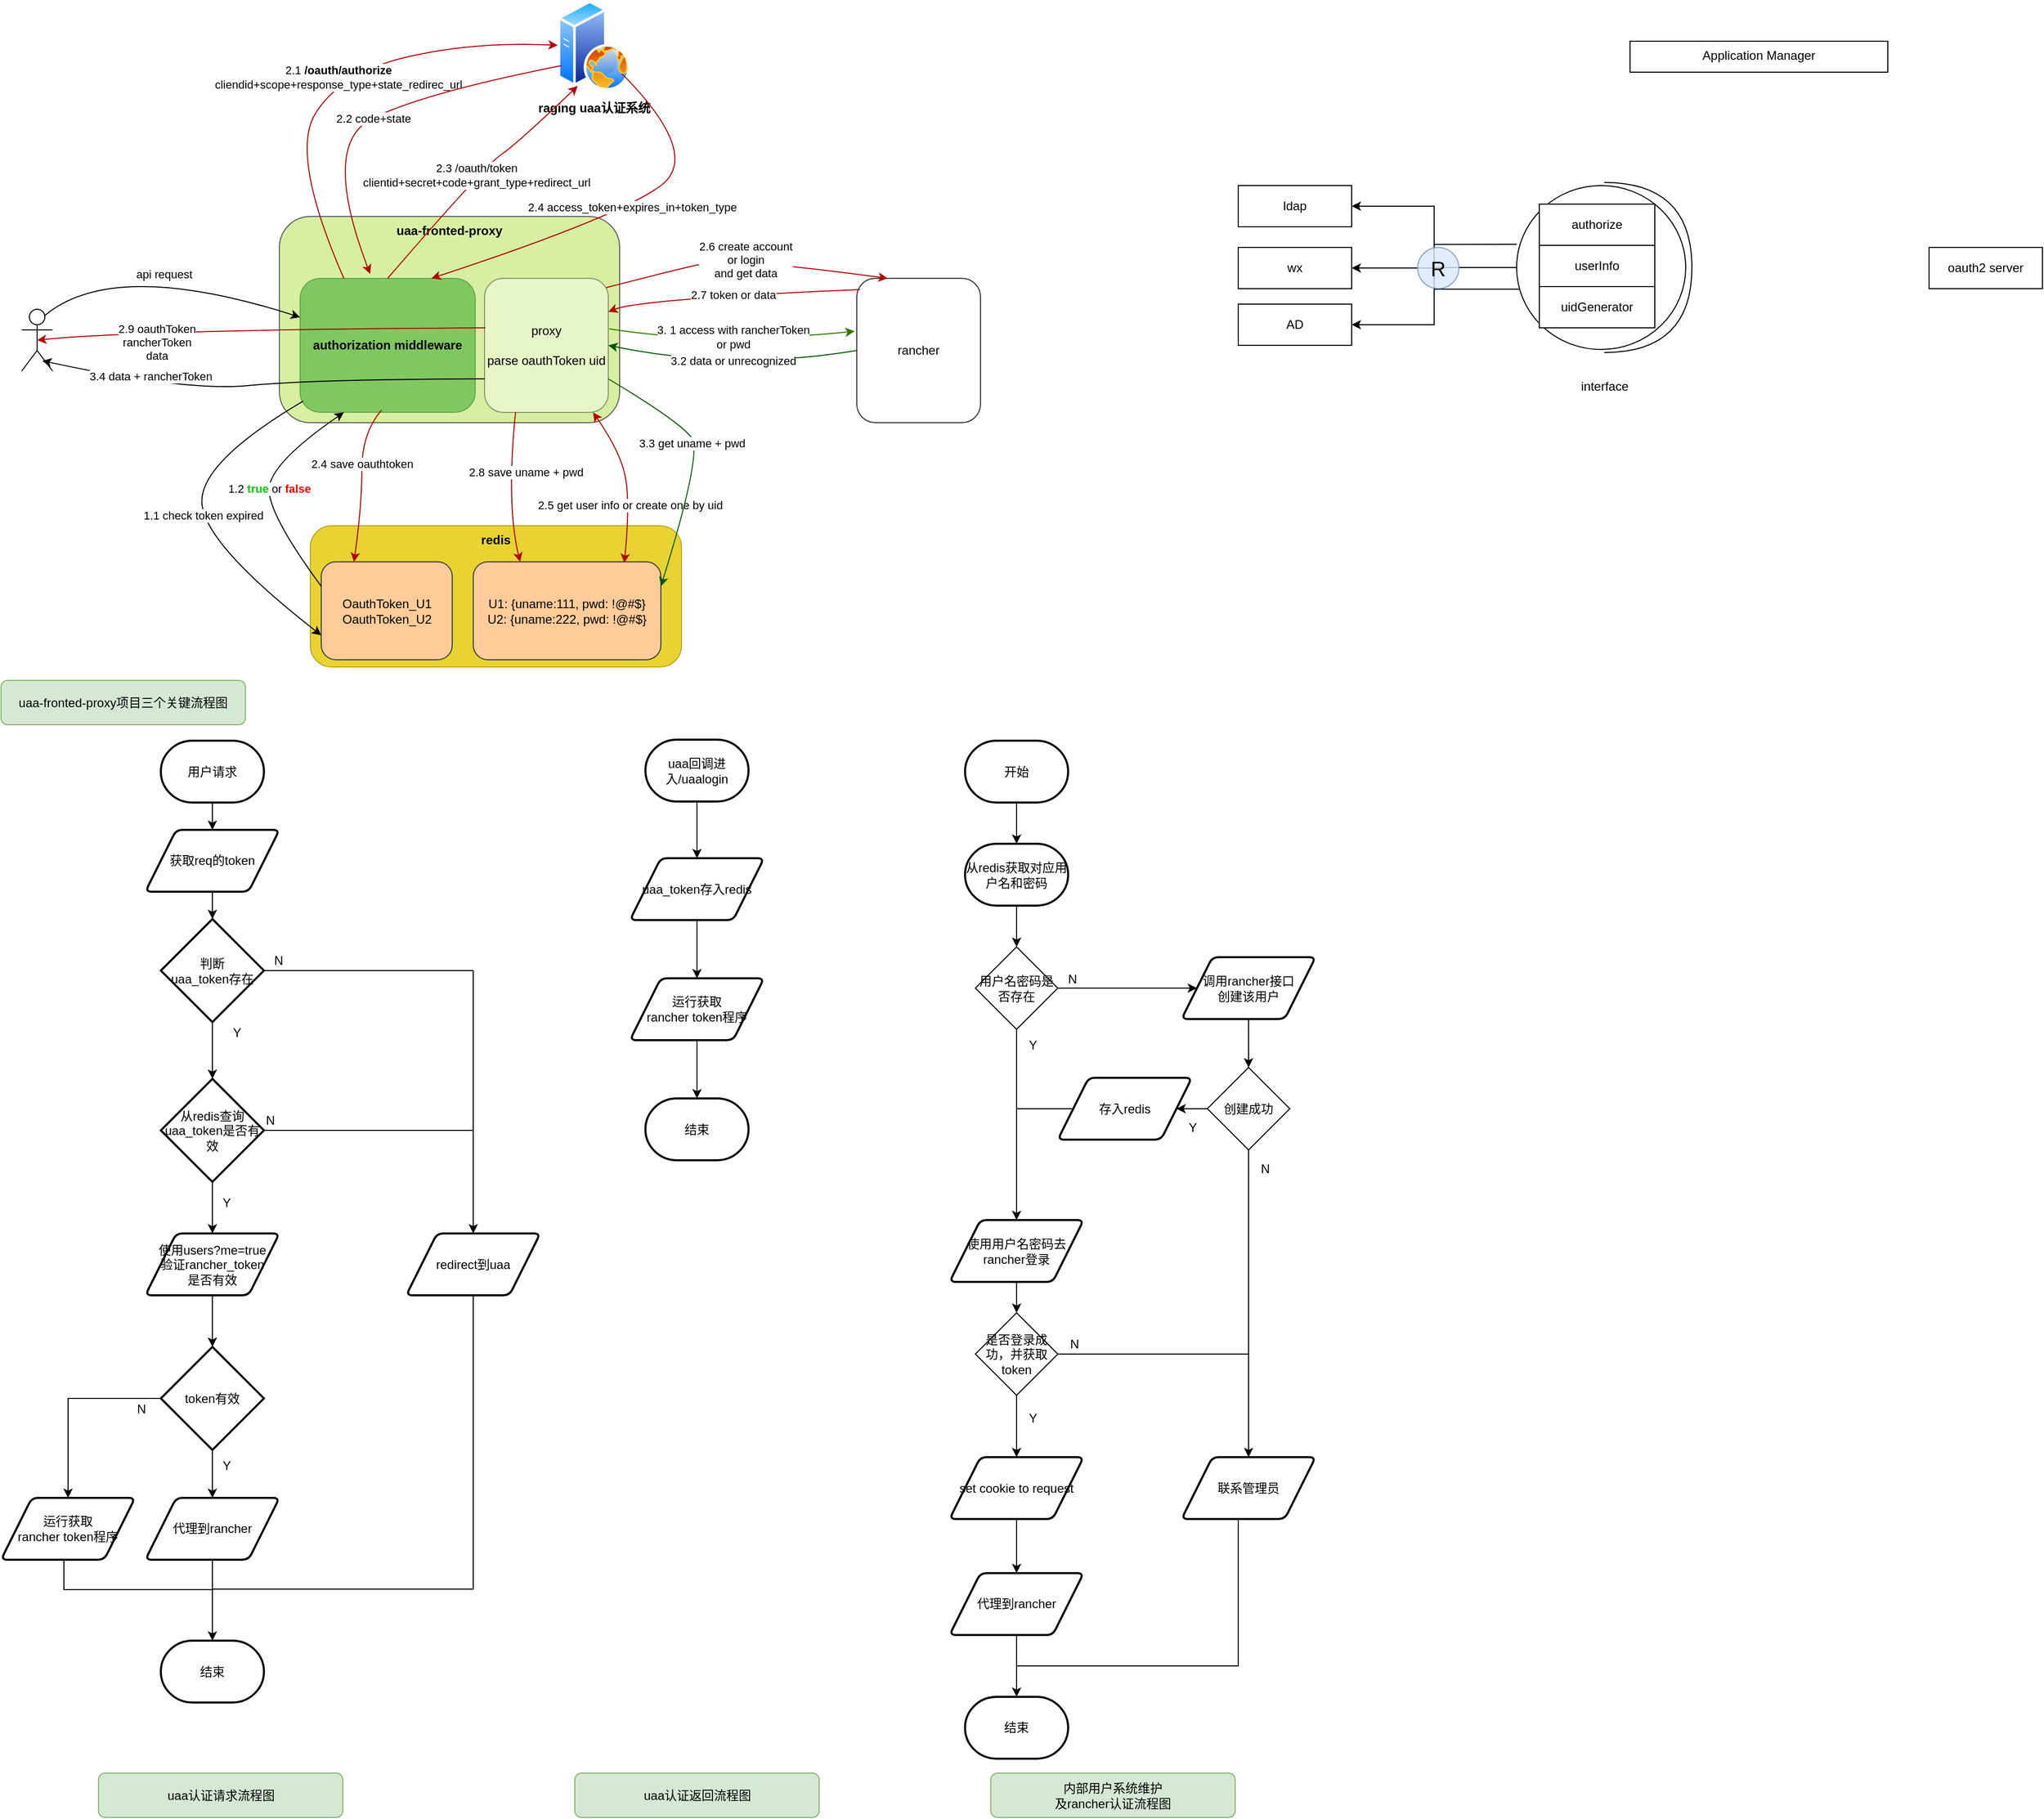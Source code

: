 <mxfile version="12.1.3" type="github" pages="1">
  <diagram id="wU1A7ZqZoi6GiLLCmWU0" name="Page-1">
    <mxGraphModel dx="854" dy="450" grid="1" gridSize="10" guides="1" tooltips="1" connect="1" arrows="1" fold="1" page="1" pageScale="1" pageWidth="1169" pageHeight="827" math="0" shadow="0">
      <root>
        <mxCell id="0"/>
        <mxCell id="1" parent="0"/>
        <mxCell id="jtTCTWdZy7aRetB8OSgc-1" value="" style="group" parent="1" vertex="1" connectable="0">
          <mxGeometry x="320" y="510" width="360" height="137" as="geometry"/>
        </mxCell>
        <mxCell id="0OA5MnC2VpykpQYva78K-1" value="redis" style="rounded=1;whiteSpace=wrap;html=1;verticalAlign=top;fontStyle=1;fillColor=#e3c800;strokeColor=#B09500;fontColor=#000000;opacity=80;" parent="jtTCTWdZy7aRetB8OSgc-1" vertex="1">
          <mxGeometry width="360" height="137" as="geometry"/>
        </mxCell>
        <mxCell id="0OA5MnC2VpykpQYva78K-2" value="OauthToken_U1&lt;br&gt;OauthToken_U2&lt;br&gt;" style="rounded=1;whiteSpace=wrap;html=1;fillColor=#ffcc99;strokeColor=#36393d;" parent="jtTCTWdZy7aRetB8OSgc-1" vertex="1">
          <mxGeometry x="10.588" y="35" width="127.059" height="95" as="geometry"/>
        </mxCell>
        <mxCell id="0OA5MnC2VpykpQYva78K-3" value="U1: {uname:111, pwd: !@#$}&lt;br&gt;U2: {uname:222, pwd: !@#$}" style="rounded=1;whiteSpace=wrap;html=1;fillColor=#ffcc99;strokeColor=#36393d;" parent="jtTCTWdZy7aRetB8OSgc-1" vertex="1">
          <mxGeometry x="158" y="35" width="182" height="95" as="geometry"/>
        </mxCell>
        <mxCell id="jtTCTWdZy7aRetB8OSgc-2" value="&lt;b&gt;uaa-fronted-proxy&lt;/b&gt;" style="rounded=1;whiteSpace=wrap;html=1;opacity=80;verticalAlign=top;fillColor=#cdeb8b;strokeColor=#36393d;" parent="1" vertex="1">
          <mxGeometry x="290" y="210" width="330" height="200" as="geometry"/>
        </mxCell>
        <mxCell id="jtTCTWdZy7aRetB8OSgc-3" value="rancher" style="rounded=1;whiteSpace=wrap;html=1;fontColor=#000000;opacity=80;" parent="1" vertex="1">
          <mxGeometry x="850" y="270" width="120" height="140" as="geometry"/>
        </mxCell>
        <mxCell id="jtTCTWdZy7aRetB8OSgc-5" value="&lt;b&gt;raging uaa认证系统&lt;/b&gt;" style="aspect=fixed;perimeter=ellipsePerimeter;html=1;align=center;shadow=0;dashed=0;spacingTop=3;image;image=img/lib/active_directory/web_server.svg;" parent="1" vertex="1">
          <mxGeometry x="560" width="70" height="88" as="geometry"/>
        </mxCell>
        <mxCell id="jtTCTWdZy7aRetB8OSgc-6" value="" style="shape=umlActor;verticalLabelPosition=bottom;labelBackgroundColor=#ffffff;verticalAlign=top;html=1;outlineConnect=0;" parent="1" vertex="1">
          <mxGeometry x="40" y="300" width="30" height="60" as="geometry"/>
        </mxCell>
        <mxCell id="jtTCTWdZy7aRetB8OSgc-7" value="&lt;b&gt;authorization middleware&lt;/b&gt;" style="rounded=1;whiteSpace=wrap;html=1;opacity=40;fillColor=#008a00;strokeColor=#005700;fontColor=#000000;verticalAlign=middle;" parent="1" vertex="1">
          <mxGeometry x="310" y="270" width="170" height="130" as="geometry"/>
        </mxCell>
        <mxCell id="jtTCTWdZy7aRetB8OSgc-10" value="2.1 &lt;b&gt;/oauth/authorize&lt;/b&gt;&lt;br&gt;cliendid+scope+response_type+state_redirec_url" style="curved=1;endArrow=classic;html=1;fontColor=#000000;entryX=0;entryY=0.5;entryDx=0;entryDy=0;exitX=0.25;exitY=0;exitDx=0;exitDy=0;fillColor=#e51400;strokeColor=#B20000;" parent="1" source="jtTCTWdZy7aRetB8OSgc-7" target="jtTCTWdZy7aRetB8OSgc-5" edge="1">
          <mxGeometry width="50" height="50" relative="1" as="geometry">
            <mxPoint x="380" y="190" as="sourcePoint"/>
            <mxPoint x="430" y="140" as="targetPoint"/>
            <Array as="points">
              <mxPoint x="300" y="150"/>
              <mxPoint x="350" y="70"/>
              <mxPoint x="480" y="40"/>
            </Array>
          </mxGeometry>
        </mxCell>
        <mxCell id="jtTCTWdZy7aRetB8OSgc-11" value="2.2 code+state" style="curved=1;endArrow=classic;html=1;fontColor=#000000;entryX=0.4;entryY=-0.033;entryDx=0;entryDy=0;entryPerimeter=0;exitX=0;exitY=0.75;exitDx=0;exitDy=0;fillColor=#e51400;strokeColor=#B20000;" parent="1" source="jtTCTWdZy7aRetB8OSgc-5" target="jtTCTWdZy7aRetB8OSgc-7" edge="1">
          <mxGeometry width="50" height="50" relative="1" as="geometry">
            <mxPoint x="455" y="178" as="sourcePoint"/>
            <mxPoint x="505" y="128" as="targetPoint"/>
            <Array as="points">
              <mxPoint x="430" y="90"/>
              <mxPoint x="330" y="140"/>
            </Array>
          </mxGeometry>
        </mxCell>
        <mxCell id="jtTCTWdZy7aRetB8OSgc-12" value="2.3 /oauth/token&lt;br&gt;clientid+secret+code+grant_type+redirect_url" style="curved=1;endArrow=classic;html=1;fontColor=#000000;exitX=0.5;exitY=0;exitDx=0;exitDy=0;entryX=0.25;entryY=1;entryDx=0;entryDy=0;fillColor=#e51400;strokeColor=#B20000;" parent="1" source="jtTCTWdZy7aRetB8OSgc-7" target="jtTCTWdZy7aRetB8OSgc-5" edge="1">
          <mxGeometry width="50" height="50" relative="1" as="geometry">
            <mxPoint x="490" y="210" as="sourcePoint"/>
            <mxPoint x="540" y="160" as="targetPoint"/>
            <Array as="points">
              <mxPoint x="490" y="160"/>
              <mxPoint x="520" y="140"/>
            </Array>
          </mxGeometry>
        </mxCell>
        <mxCell id="jtTCTWdZy7aRetB8OSgc-13" value="2.4 access_token+expires_in+token_type" style="curved=1;endArrow=classic;html=1;fontColor=#000000;entryX=0.75;entryY=0;entryDx=0;entryDy=0;fillColor=#e51400;strokeColor=#B20000;" parent="1" source="jtTCTWdZy7aRetB8OSgc-5" target="jtTCTWdZy7aRetB8OSgc-7" edge="1">
          <mxGeometry x="-0.031" width="50" height="50" relative="1" as="geometry">
            <mxPoint x="650" y="250" as="sourcePoint"/>
            <mxPoint x="700" y="200" as="targetPoint"/>
            <Array as="points">
              <mxPoint x="700" y="150"/>
              <mxPoint x="620" y="210"/>
            </Array>
            <mxPoint as="offset"/>
          </mxGeometry>
        </mxCell>
        <mxCell id="jtTCTWdZy7aRetB8OSgc-14" value="1.1 check token expired" style="curved=1;endArrow=classic;html=1;fontColor=#000000;entryX=0;entryY=0.75;entryDx=0;entryDy=0;exitX=0.017;exitY=0.917;exitDx=0;exitDy=0;exitPerimeter=0;" parent="1" source="jtTCTWdZy7aRetB8OSgc-7" target="0OA5MnC2VpykpQYva78K-2" edge="1">
          <mxGeometry width="50" height="50" relative="1" as="geometry">
            <mxPoint x="310" y="477.5" as="sourcePoint"/>
            <mxPoint x="360" y="427.5" as="targetPoint"/>
            <Array as="points">
              <mxPoint x="210" y="450"/>
              <mxPoint x="220" y="530"/>
            </Array>
          </mxGeometry>
        </mxCell>
        <mxCell id="jtTCTWdZy7aRetB8OSgc-15" value="1.2&lt;b style=&quot;color: rgb(0 , 204 , 0)&quot;&gt; true&lt;/b&gt; or &lt;b&gt;&lt;font color=&quot;#ff0000&quot;&gt;false&lt;/font&gt;&lt;/b&gt;" style="curved=1;endArrow=classic;html=1;fontColor=#000000;entryX=0.25;entryY=1;entryDx=0;entryDy=0;exitX=0;exitY=0.25;exitDx=0;exitDy=0;" parent="1" source="0OA5MnC2VpykpQYva78K-2" target="jtTCTWdZy7aRetB8OSgc-7" edge="1">
          <mxGeometry width="50" height="50" relative="1" as="geometry">
            <mxPoint x="410" y="430" as="sourcePoint"/>
            <mxPoint x="460" y="380" as="targetPoint"/>
            <Array as="points">
              <mxPoint x="280" y="500"/>
              <mxPoint x="280" y="450"/>
            </Array>
          </mxGeometry>
        </mxCell>
        <mxCell id="jtTCTWdZy7aRetB8OSgc-18" value="2.5 get user info or create one by uid" style="curved=1;endArrow=classic;html=1;fontColor=#000000;entryX=0.805;entryY=0.011;entryDx=0;entryDy=0;entryPerimeter=0;fillColor=#e51400;strokeColor=#B20000;startArrow=classic;startFill=1;" parent="1" source="jtTCTWdZy7aRetB8OSgc-27" target="0OA5MnC2VpykpQYva78K-3" edge="1">
          <mxGeometry x="0.274" width="50" height="50" relative="1" as="geometry">
            <mxPoint x="490" y="380" as="sourcePoint"/>
            <mxPoint x="540" y="330" as="targetPoint"/>
            <Array as="points">
              <mxPoint x="622" y="440"/>
              <mxPoint x="630" y="490"/>
            </Array>
            <mxPoint as="offset"/>
          </mxGeometry>
        </mxCell>
        <mxCell id="jtTCTWdZy7aRetB8OSgc-19" value="2.6 create account&lt;br&gt;or login&lt;br&gt;and get data" style="curved=1;endArrow=classic;html=1;fontColor=#000000;entryX=0.25;entryY=0;entryDx=0;entryDy=0;fillColor=#e51400;strokeColor=#B20000;exitX=0.983;exitY=0.069;exitDx=0;exitDy=0;exitPerimeter=0;" parent="1" source="jtTCTWdZy7aRetB8OSgc-27" target="jtTCTWdZy7aRetB8OSgc-3" edge="1">
          <mxGeometry width="50" height="50" relative="1" as="geometry">
            <mxPoint x="610" y="280" as="sourcePoint"/>
            <mxPoint x="609" y="265" as="targetPoint"/>
            <Array as="points">
              <mxPoint x="680" y="260"/>
              <mxPoint x="730" y="250"/>
            </Array>
          </mxGeometry>
        </mxCell>
        <mxCell id="jtTCTWdZy7aRetB8OSgc-21" value="2.8 save uname + pwd" style="curved=1;endArrow=classic;html=1;fontColor=#000000;entryX=0.25;entryY=0;entryDx=0;entryDy=0;exitX=0.25;exitY=1;exitDx=0;exitDy=0;fillColor=#e51400;strokeColor=#B20000;" parent="1" source="jtTCTWdZy7aRetB8OSgc-27" target="0OA5MnC2VpykpQYva78K-3" edge="1">
          <mxGeometry x="-0.165" y="23" width="50" height="50" relative="1" as="geometry">
            <mxPoint x="390" y="395" as="sourcePoint"/>
            <mxPoint x="440" y="345" as="targetPoint"/>
            <Array as="points">
              <mxPoint x="510" y="490"/>
            </Array>
            <mxPoint x="-7" y="-5" as="offset"/>
          </mxGeometry>
        </mxCell>
        <mxCell id="jtTCTWdZy7aRetB8OSgc-22" value="2.4 save oauthtoken" style="curved=1;endArrow=classic;html=1;fontColor=#000000;entryX=0.25;entryY=0;entryDx=0;entryDy=0;exitX=0.465;exitY=0.983;exitDx=0;exitDy=0;exitPerimeter=0;fillColor=#e51400;strokeColor=#B20000;" parent="1" source="jtTCTWdZy7aRetB8OSgc-7" target="0OA5MnC2VpykpQYva78K-2" edge="1">
          <mxGeometry x="-0.236" width="50" height="50" relative="1" as="geometry">
            <mxPoint x="405" y="340" as="sourcePoint"/>
            <mxPoint x="584" y="455" as="targetPoint"/>
            <Array as="points">
              <mxPoint x="370" y="420"/>
              <mxPoint x="370" y="490"/>
            </Array>
            <mxPoint as="offset"/>
          </mxGeometry>
        </mxCell>
        <mxCell id="jtTCTWdZy7aRetB8OSgc-23" value="api request" style="curved=1;endArrow=classic;html=1;fontColor=#000000;exitX=0.75;exitY=0.1;exitDx=0;exitDy=0;exitPerimeter=0;" parent="1" source="jtTCTWdZy7aRetB8OSgc-6" target="jtTCTWdZy7aRetB8OSgc-7" edge="1">
          <mxGeometry width="50" height="50" relative="1" as="geometry">
            <mxPoint x="150" y="295" as="sourcePoint"/>
            <mxPoint x="200" y="245" as="targetPoint"/>
            <Array as="points">
              <mxPoint x="130" y="250"/>
            </Array>
          </mxGeometry>
        </mxCell>
        <mxCell id="jtTCTWdZy7aRetB8OSgc-24" value="2.9 oauthToken&lt;br&gt;rancherToken&lt;br&gt;data" style="curved=1;endArrow=classic;html=1;fontColor=#000000;entryX=0.5;entryY=0.5;entryDx=0;entryDy=0;entryPerimeter=0;fillColor=#e51400;strokeColor=#B20000;exitX=0.008;exitY=0.369;exitDx=0;exitDy=0;exitPerimeter=0;" parent="1" source="jtTCTWdZy7aRetB8OSgc-27" target="jtTCTWdZy7aRetB8OSgc-6" edge="1">
          <mxGeometry x="0.632" y="41" width="50" height="50" relative="1" as="geometry">
            <mxPoint x="150" y="370" as="sourcePoint"/>
            <mxPoint x="200" y="320" as="targetPoint"/>
            <Array as="points">
              <mxPoint x="150" y="320"/>
            </Array>
            <mxPoint x="32" y="-30" as="offset"/>
          </mxGeometry>
        </mxCell>
        <mxCell id="jtTCTWdZy7aRetB8OSgc-25" value="3. 1 access with rancherToken&lt;br&gt;or pwd" style="curved=1;endArrow=classic;html=1;fontColor=#000000;exitX=1.008;exitY=0.377;exitDx=0;exitDy=0;exitPerimeter=0;entryX=-0.017;entryY=0.367;entryDx=0;entryDy=0;entryPerimeter=0;fillColor=#60a917;strokeColor=#2D7600;" parent="1" source="jtTCTWdZy7aRetB8OSgc-27" target="jtTCTWdZy7aRetB8OSgc-3" edge="1">
          <mxGeometry x="0.018" y="6" width="50" height="50" relative="1" as="geometry">
            <mxPoint x="549" y="385" as="sourcePoint"/>
            <mxPoint x="599" y="335" as="targetPoint"/>
            <Array as="points">
              <mxPoint x="710" y="335"/>
            </Array>
            <mxPoint as="offset"/>
          </mxGeometry>
        </mxCell>
        <mxCell id="jtTCTWdZy7aRetB8OSgc-26" value="3.2 data or unrecognized" style="curved=1;endArrow=classic;html=1;fontColor=#000000;entryX=1;entryY=0.5;entryDx=0;entryDy=0;exitX=0;exitY=0.5;exitDx=0;exitDy=0;fillColor=#008a00;strokeColor=#005700;" parent="1" source="jtTCTWdZy7aRetB8OSgc-3" target="jtTCTWdZy7aRetB8OSgc-27" edge="1">
          <mxGeometry x="-0.021" y="-10" width="50" height="50" relative="1" as="geometry">
            <mxPoint x="564" y="400" as="sourcePoint"/>
            <mxPoint x="614" y="350" as="targetPoint"/>
            <Array as="points">
              <mxPoint x="730" y="360"/>
            </Array>
            <mxPoint as="offset"/>
          </mxGeometry>
        </mxCell>
        <mxCell id="jtTCTWdZy7aRetB8OSgc-27" value="proxy&lt;br&gt;&lt;br&gt;parse oauthToken uid" style="rounded=1;whiteSpace=wrap;html=1;fontColor=#000000;opacity=40;" parent="1" vertex="1">
          <mxGeometry x="489" y="270" width="120" height="130" as="geometry"/>
        </mxCell>
        <mxCell id="jtTCTWdZy7aRetB8OSgc-28" value="2.7 token or data" style="curved=1;endArrow=classic;html=1;fontColor=#000000;entryX=1;entryY=0.25;entryDx=0;entryDy=0;exitX=0.025;exitY=0.078;exitDx=0;exitDy=0;fillColor=#e51400;strokeColor=#B20000;exitPerimeter=0;" parent="1" source="jtTCTWdZy7aRetB8OSgc-3" target="jtTCTWdZy7aRetB8OSgc-27" edge="1">
          <mxGeometry width="50" height="50" relative="1" as="geometry">
            <mxPoint x="853" y="327.02" as="sourcePoint"/>
            <mxPoint x="480" y="302.5" as="targetPoint"/>
            <Array as="points">
              <mxPoint x="640" y="290"/>
            </Array>
          </mxGeometry>
        </mxCell>
        <mxCell id="jtTCTWdZy7aRetB8OSgc-30" value="3.3 get uname + pwd" style="curved=1;endArrow=classic;html=1;fontColor=#000000;exitX=1;exitY=0.75;exitDx=0;exitDy=0;entryX=1;entryY=0.25;entryDx=0;entryDy=0;fillColor=#008a00;strokeColor=#005700;" parent="1" source="jtTCTWdZy7aRetB8OSgc-27" target="0OA5MnC2VpykpQYva78K-3" edge="1">
          <mxGeometry x="-0.172" y="-3" width="50" height="50" relative="1" as="geometry">
            <mxPoint x="704.5" y="438" as="sourcePoint"/>
            <mxPoint x="754.5" y="388" as="targetPoint"/>
            <Array as="points">
              <mxPoint x="680" y="410"/>
              <mxPoint x="700" y="440"/>
            </Array>
            <mxPoint as="offset"/>
          </mxGeometry>
        </mxCell>
        <mxCell id="jtTCTWdZy7aRetB8OSgc-31" value="3.4 data + rancherToken" style="curved=1;endArrow=classic;html=1;fontColor=#000000;exitX=0;exitY=0.75;exitDx=0;exitDy=0;entryX=0.667;entryY=0.833;entryDx=0;entryDy=0;entryPerimeter=0;" parent="1" source="jtTCTWdZy7aRetB8OSgc-27" target="jtTCTWdZy7aRetB8OSgc-6" edge="1">
          <mxGeometry x="0.512" y="-7" width="50" height="50" relative="1" as="geometry">
            <mxPoint x="720" y="425" as="sourcePoint"/>
            <mxPoint x="80" y="360" as="targetPoint"/>
            <Array as="points">
              <mxPoint x="320" y="368"/>
              <mxPoint x="200" y="380"/>
            </Array>
            <mxPoint as="offset"/>
          </mxGeometry>
        </mxCell>
        <mxCell id="ZNw0FCCPqXBxDtfS_jLe-9" value="" style="edgeStyle=orthogonalEdgeStyle;rounded=0;orthogonalLoop=1;jettySize=auto;html=1;entryX=0.5;entryY=0;entryDx=0;entryDy=0;" parent="1" source="ZNw0FCCPqXBxDtfS_jLe-5" target="ZNw0FCCPqXBxDtfS_jLe-131" edge="1">
          <mxGeometry relative="1" as="geometry">
            <mxPoint x="225" y="1201.5" as="targetPoint"/>
          </mxGeometry>
        </mxCell>
        <mxCell id="ZNw0FCCPqXBxDtfS_jLe-136" value="" style="edgeStyle=orthogonalEdgeStyle;rounded=0;orthogonalLoop=1;jettySize=auto;html=1;startArrow=none;startFill=0;endArrow=none;endFill=0;" parent="1" edge="1">
          <mxGeometry relative="1" as="geometry">
            <mxPoint x="270" y="1096.5" as="sourcePoint"/>
            <mxPoint x="478" y="1096.5" as="targetPoint"/>
          </mxGeometry>
        </mxCell>
        <mxCell id="ZNw0FCCPqXBxDtfS_jLe-5" value="从redis查询uaa_token是否有效" style="strokeWidth=2;html=1;shape=mxgraph.flowchart.decision;whiteSpace=wrap;" parent="1" vertex="1">
          <mxGeometry x="175" y="1046.5" width="100" height="100" as="geometry"/>
        </mxCell>
        <mxCell id="ZNw0FCCPqXBxDtfS_jLe-14" value="" style="edgeStyle=orthogonalEdgeStyle;rounded=0;orthogonalLoop=1;jettySize=auto;html=1;" parent="1" source="ZNw0FCCPqXBxDtfS_jLe-12" target="MsyxyNkL6-CA4OaowcqU-8" edge="1">
          <mxGeometry relative="1" as="geometry">
            <mxPoint x="225" y="1461.5" as="targetPoint"/>
          </mxGeometry>
        </mxCell>
        <mxCell id="MsyxyNkL6-CA4OaowcqU-12" value="" style="edgeStyle=orthogonalEdgeStyle;rounded=0;orthogonalLoop=1;jettySize=auto;html=1;" parent="1" source="ZNw0FCCPqXBxDtfS_jLe-12" target="MsyxyNkL6-CA4OaowcqU-11" edge="1">
          <mxGeometry relative="1" as="geometry"/>
        </mxCell>
        <mxCell id="ZNw0FCCPqXBxDtfS_jLe-12" value="token有效" style="strokeWidth=2;html=1;shape=mxgraph.flowchart.decision;whiteSpace=wrap;" parent="1" vertex="1">
          <mxGeometry x="175" y="1306.5" width="100" height="100" as="geometry"/>
        </mxCell>
        <mxCell id="ZNw0FCCPqXBxDtfS_jLe-67" style="edgeStyle=orthogonalEdgeStyle;rounded=0;orthogonalLoop=1;jettySize=auto;html=1;entryX=0.5;entryY=0;entryDx=0;entryDy=0;entryPerimeter=0;" parent="1" source="MsyxyNkL6-CA4OaowcqU-8" target="ZNw0FCCPqXBxDtfS_jLe-66" edge="1">
          <mxGeometry relative="1" as="geometry">
            <mxPoint x="225" y="1521.5" as="sourcePoint"/>
          </mxGeometry>
        </mxCell>
        <mxCell id="MsyxyNkL6-CA4OaowcqU-6" value="" style="edgeStyle=orthogonalEdgeStyle;rounded=0;orthogonalLoop=1;jettySize=auto;html=1;" parent="1" source="ZNw0FCCPqXBxDtfS_jLe-63" target="MsyxyNkL6-CA4OaowcqU-3" edge="1">
          <mxGeometry relative="1" as="geometry"/>
        </mxCell>
        <mxCell id="ZNw0FCCPqXBxDtfS_jLe-63" value="用户请求" style="strokeWidth=2;html=1;shape=mxgraph.flowchart.terminator;whiteSpace=wrap;" parent="1" vertex="1">
          <mxGeometry x="175" y="718.5" width="100" height="60" as="geometry"/>
        </mxCell>
        <mxCell id="ZNw0FCCPqXBxDtfS_jLe-66" value="结束" style="strokeWidth=2;html=1;shape=mxgraph.flowchart.terminator;whiteSpace=wrap;" parent="1" vertex="1">
          <mxGeometry x="175" y="1591.5" width="100" height="60" as="geometry"/>
        </mxCell>
        <mxCell id="ZNw0FCCPqXBxDtfS_jLe-74" value="" style="edgeStyle=orthogonalEdgeStyle;rounded=0;orthogonalLoop=1;jettySize=auto;html=1;" parent="1" source="ZNw0FCCPqXBxDtfS_jLe-72" target="ZNw0FCCPqXBxDtfS_jLe-5" edge="1">
          <mxGeometry relative="1" as="geometry"/>
        </mxCell>
        <mxCell id="ZNw0FCCPqXBxDtfS_jLe-78" style="edgeStyle=orthogonalEdgeStyle;rounded=0;orthogonalLoop=1;jettySize=auto;html=1;entryX=0.5;entryY=0;entryDx=0;entryDy=0;" parent="1" source="ZNw0FCCPqXBxDtfS_jLe-72" target="ZNw0FCCPqXBxDtfS_jLe-128" edge="1">
          <mxGeometry relative="1" as="geometry">
            <mxPoint x="443" y="971.5" as="targetPoint"/>
          </mxGeometry>
        </mxCell>
        <mxCell id="ZNw0FCCPqXBxDtfS_jLe-72" value="判断&lt;br&gt;uaa_token存在" style="strokeWidth=2;html=1;shape=mxgraph.flowchart.decision;whiteSpace=wrap;" parent="1" vertex="1">
          <mxGeometry x="175" y="891.5" width="100" height="100" as="geometry"/>
        </mxCell>
        <mxCell id="ZNw0FCCPqXBxDtfS_jLe-75" value="Y" style="text;html=1;resizable=0;points=[];autosize=1;align=left;verticalAlign=top;spacingTop=-4;" parent="1" vertex="1">
          <mxGeometry x="243" y="991.5" width="20" height="20" as="geometry"/>
        </mxCell>
        <mxCell id="ZNw0FCCPqXBxDtfS_jLe-85" value="" style="edgeStyle=orthogonalEdgeStyle;rounded=0;orthogonalLoop=1;jettySize=auto;html=1;endArrow=classic;endFill=1;startArrow=none;startFill=0;entryX=0.5;entryY=0;entryDx=0;entryDy=0;" parent="1" source="ZNw0FCCPqXBxDtfS_jLe-83" target="ZNw0FCCPqXBxDtfS_jLe-94" edge="1">
          <mxGeometry relative="1" as="geometry">
            <mxPoint x="695" y="857.5" as="targetPoint"/>
          </mxGeometry>
        </mxCell>
        <mxCell id="ZNw0FCCPqXBxDtfS_jLe-83" value="uaa回调进入/uaalogin" style="strokeWidth=2;html=1;shape=mxgraph.flowchart.terminator;whiteSpace=wrap;" parent="1" vertex="1">
          <mxGeometry x="645" y="717.5" width="100" height="60" as="geometry"/>
        </mxCell>
        <mxCell id="ZNw0FCCPqXBxDtfS_jLe-89" value="" style="edgeStyle=orthogonalEdgeStyle;rounded=0;orthogonalLoop=1;jettySize=auto;html=1;startArrow=none;startFill=0;endArrow=classic;endFill=1;" parent="1" source="ZNw0FCCPqXBxDtfS_jLe-86" target="ZNw0FCCPqXBxDtfS_jLe-90" edge="1">
          <mxGeometry relative="1" as="geometry">
            <mxPoint x="1005" y="958.5" as="targetPoint"/>
          </mxGeometry>
        </mxCell>
        <mxCell id="ZNw0FCCPqXBxDtfS_jLe-86" value="从redis获取对应用户名和密码" style="strokeWidth=2;html=1;shape=mxgraph.flowchart.terminator;whiteSpace=wrap;" parent="1" vertex="1">
          <mxGeometry x="955" y="818.5" width="100" height="60" as="geometry"/>
        </mxCell>
        <mxCell id="ZNw0FCCPqXBxDtfS_jLe-92" value="" style="edgeStyle=orthogonalEdgeStyle;rounded=0;orthogonalLoop=1;jettySize=auto;html=1;startArrow=none;startFill=0;endArrow=classic;endFill=1;entryX=0;entryY=0.5;entryDx=0;entryDy=0;" parent="1" source="ZNw0FCCPqXBxDtfS_jLe-90" target="ZNw0FCCPqXBxDtfS_jLe-95" edge="1">
          <mxGeometry relative="1" as="geometry">
            <mxPoint x="1135" y="983.5" as="targetPoint"/>
          </mxGeometry>
        </mxCell>
        <mxCell id="ZNw0FCCPqXBxDtfS_jLe-101" value="" style="edgeStyle=orthogonalEdgeStyle;rounded=0;orthogonalLoop=1;jettySize=auto;html=1;startArrow=none;startFill=0;endArrow=classic;endFill=1;movable=0;resizable=0;rotatable=0;deletable=0;editable=0;connectable=0;entryX=0.5;entryY=0;entryDx=0;entryDy=0;" parent="1" source="ZNw0FCCPqXBxDtfS_jLe-90" target="ZNw0FCCPqXBxDtfS_jLe-119" edge="1">
          <mxGeometry relative="1" as="geometry">
            <mxPoint x="1680" y="1450" as="targetPoint"/>
          </mxGeometry>
        </mxCell>
        <mxCell id="ZNw0FCCPqXBxDtfS_jLe-90" value="用户名密码是否存在" style="rhombus;whiteSpace=wrap;html=1;" parent="1" vertex="1">
          <mxGeometry x="965" y="918.5" width="80" height="80" as="geometry"/>
        </mxCell>
        <mxCell id="ZNw0FCCPqXBxDtfS_jLe-108" value="" style="edgeStyle=orthogonalEdgeStyle;rounded=0;orthogonalLoop=1;jettySize=auto;html=1;startArrow=none;startFill=0;endArrow=classic;endFill=1;entryX=0.5;entryY=0;entryDx=0;entryDy=0;" parent="1" source="ZNw0FCCPqXBxDtfS_jLe-100" target="ZNw0FCCPqXBxDtfS_jLe-124" edge="1">
          <mxGeometry relative="1" as="geometry">
            <mxPoint x="1005" y="1416.5" as="targetPoint"/>
          </mxGeometry>
        </mxCell>
        <mxCell id="ZNw0FCCPqXBxDtfS_jLe-116" value="" style="edgeStyle=orthogonalEdgeStyle;rounded=0;orthogonalLoop=1;jettySize=auto;html=1;startArrow=none;startFill=0;endArrow=classic;endFill=1;entryX=0.5;entryY=0;entryDx=0;entryDy=0;" parent="1" source="ZNw0FCCPqXBxDtfS_jLe-100" target="ZNw0FCCPqXBxDtfS_jLe-126" edge="1">
          <mxGeometry relative="1" as="geometry">
            <mxPoint x="1135" y="1526.5" as="targetPoint"/>
          </mxGeometry>
        </mxCell>
        <mxCell id="ZNw0FCCPqXBxDtfS_jLe-100" value="是否登录成功，并获取token" style="rhombus;whiteSpace=wrap;html=1;" parent="1" vertex="1">
          <mxGeometry x="965" y="1273.5" width="80" height="80" as="geometry"/>
        </mxCell>
        <mxCell id="MsyxyNkL6-CA4OaowcqU-16" value="" style="edgeStyle=orthogonalEdgeStyle;rounded=0;orthogonalLoop=1;jettySize=auto;html=1;endArrow=classic;endFill=1;" parent="1" source="ZNw0FCCPqXBxDtfS_jLe-94" target="MsyxyNkL6-CA4OaowcqU-15" edge="1">
          <mxGeometry relative="1" as="geometry"/>
        </mxCell>
        <mxCell id="ZNw0FCCPqXBxDtfS_jLe-94" value="uaa_token存入redis" style="shape=parallelogram;html=1;strokeWidth=2;perimeter=parallelogramPerimeter;whiteSpace=wrap;rounded=1;arcSize=12;size=0.23;" parent="1" vertex="1">
          <mxGeometry x="630" y="832.5" width="130" height="60" as="geometry"/>
        </mxCell>
        <mxCell id="sy4YX7AeFQuPvRJ4Ls3s-3" value="" style="edgeStyle=none;orthogonalLoop=1;jettySize=auto;html=1;endArrow=classic;endFill=1;" parent="1" source="ZNw0FCCPqXBxDtfS_jLe-95" target="sy4YX7AeFQuPvRJ4Ls3s-2" edge="1">
          <mxGeometry relative="1" as="geometry"/>
        </mxCell>
        <mxCell id="ZNw0FCCPqXBxDtfS_jLe-95" value="调用rancher接口&lt;br&gt;创建该用户" style="shape=parallelogram;html=1;strokeWidth=2;perimeter=parallelogramPerimeter;whiteSpace=wrap;rounded=1;arcSize=12;size=0.23;" parent="1" vertex="1">
          <mxGeometry x="1165" y="928.5" width="130" height="60" as="geometry"/>
        </mxCell>
        <mxCell id="ZNw0FCCPqXBxDtfS_jLe-96" value="N" style="text;html=1;resizable=0;points=[];autosize=1;align=left;verticalAlign=top;spacingTop=-4;" parent="1" vertex="1">
          <mxGeometry x="1053" y="939.5" width="20" height="20" as="geometry"/>
        </mxCell>
        <mxCell id="sy4YX7AeFQuPvRJ4Ls3s-25" style="edgeStyle=orthogonalEdgeStyle;rounded=0;orthogonalLoop=1;jettySize=auto;html=1;endArrow=none;endFill=0;endSize=6;strokeWidth=1;" parent="1" edge="1">
          <mxGeometry relative="1" as="geometry">
            <mxPoint x="1005" y="1075.5" as="targetPoint"/>
            <mxPoint x="1064.95" y="1075.5" as="sourcePoint"/>
          </mxGeometry>
        </mxCell>
        <mxCell id="ZNw0FCCPqXBxDtfS_jLe-97" value="存入redis" style="shape=parallelogram;html=1;strokeWidth=2;perimeter=parallelogramPerimeter;whiteSpace=wrap;rounded=1;arcSize=12;size=0.23;" parent="1" vertex="1">
          <mxGeometry x="1045" y="1045.5" width="130" height="60" as="geometry"/>
        </mxCell>
        <mxCell id="ZNw0FCCPqXBxDtfS_jLe-102" value="Y" style="text;html=1;resizable=0;points=[];autosize=1;align=left;verticalAlign=top;spacingTop=-4;" parent="1" vertex="1">
          <mxGeometry x="1015" y="1003.5" width="20" height="20" as="geometry"/>
        </mxCell>
        <mxCell id="ZNw0FCCPqXBxDtfS_jLe-109" value="Y" style="text;html=1;resizable=0;points=[];autosize=1;align=left;verticalAlign=top;spacingTop=-4;" parent="1" vertex="1">
          <mxGeometry x="1015" y="1366" width="20" height="20" as="geometry"/>
        </mxCell>
        <mxCell id="ZNw0FCCPqXBxDtfS_jLe-112" value="" style="edgeStyle=orthogonalEdgeStyle;rounded=0;orthogonalLoop=1;jettySize=auto;html=1;startArrow=none;startFill=0;endArrow=classic;endFill=1;exitX=0.5;exitY=1;exitDx=0;exitDy=0;entryX=0.5;entryY=0;entryDx=0;entryDy=0;" parent="1" source="ZNw0FCCPqXBxDtfS_jLe-124" target="ZNw0FCCPqXBxDtfS_jLe-125" edge="1">
          <mxGeometry relative="1" as="geometry">
            <mxPoint x="1005" y="1476" as="sourcePoint"/>
            <mxPoint x="935" y="1553.5" as="targetPoint"/>
          </mxGeometry>
        </mxCell>
        <mxCell id="ZNw0FCCPqXBxDtfS_jLe-114" value="" style="edgeStyle=orthogonalEdgeStyle;rounded=0;orthogonalLoop=1;jettySize=auto;html=1;startArrow=none;startFill=0;endArrow=classic;endFill=1;exitX=0.5;exitY=1;exitDx=0;exitDy=0;" parent="1" source="ZNw0FCCPqXBxDtfS_jLe-125" target="ZNw0FCCPqXBxDtfS_jLe-113" edge="1">
          <mxGeometry relative="1" as="geometry">
            <mxPoint x="1005" y="1586" as="sourcePoint"/>
          </mxGeometry>
        </mxCell>
        <mxCell id="ZNw0FCCPqXBxDtfS_jLe-113" value="结束" style="strokeWidth=2;html=1;shape=mxgraph.flowchart.terminator;whiteSpace=wrap;" parent="1" vertex="1">
          <mxGeometry x="955" y="1646" width="100" height="60" as="geometry"/>
        </mxCell>
        <mxCell id="ZNw0FCCPqXBxDtfS_jLe-118" style="edgeStyle=orthogonalEdgeStyle;rounded=0;orthogonalLoop=1;jettySize=auto;html=1;startArrow=none;startFill=0;endArrow=none;endFill=0;exitX=0.5;exitY=1;exitDx=0;exitDy=0;" parent="1" source="ZNw0FCCPqXBxDtfS_jLe-126" edge="1">
          <mxGeometry relative="1" as="geometry">
            <mxPoint x="1005" y="1616" as="targetPoint"/>
            <mxPoint x="1135" y="1586" as="sourcePoint"/>
            <Array as="points">
              <mxPoint x="1220" y="1616.5"/>
            </Array>
          </mxGeometry>
        </mxCell>
        <mxCell id="ZNw0FCCPqXBxDtfS_jLe-122" value="" style="edgeStyle=orthogonalEdgeStyle;rounded=0;orthogonalLoop=1;jettySize=auto;html=1;startArrow=none;startFill=0;endArrow=classic;endFill=1;" parent="1" source="ZNw0FCCPqXBxDtfS_jLe-119" target="ZNw0FCCPqXBxDtfS_jLe-100" edge="1">
          <mxGeometry relative="1" as="geometry"/>
        </mxCell>
        <mxCell id="ZNw0FCCPqXBxDtfS_jLe-119" value="使用用户名密码去rancher登录" style="shape=parallelogram;html=1;strokeWidth=2;perimeter=parallelogramPerimeter;whiteSpace=wrap;rounded=1;arcSize=12;size=0.23;" parent="1" vertex="1">
          <mxGeometry x="940" y="1183.5" width="130" height="60" as="geometry"/>
        </mxCell>
        <mxCell id="ZNw0FCCPqXBxDtfS_jLe-123" value="N" style="text;html=1;resizable=0;points=[];autosize=1;align=left;verticalAlign=top;spacingTop=-4;" parent="1" vertex="1">
          <mxGeometry x="1055" y="1293.5" width="20" height="20" as="geometry"/>
        </mxCell>
        <mxCell id="ZNw0FCCPqXBxDtfS_jLe-124" value="set cookie to request" style="shape=parallelogram;html=1;strokeWidth=2;perimeter=parallelogramPerimeter;whiteSpace=wrap;rounded=1;arcSize=12;size=0.23;" parent="1" vertex="1">
          <mxGeometry x="940" y="1413.5" width="130" height="60" as="geometry"/>
        </mxCell>
        <mxCell id="ZNw0FCCPqXBxDtfS_jLe-125" value="代理到rancher" style="shape=parallelogram;html=1;strokeWidth=2;perimeter=parallelogramPerimeter;whiteSpace=wrap;rounded=1;arcSize=12;size=0.23;" parent="1" vertex="1">
          <mxGeometry x="940" y="1526" width="130" height="60" as="geometry"/>
        </mxCell>
        <mxCell id="ZNw0FCCPqXBxDtfS_jLe-126" value="联系管理员" style="shape=parallelogram;html=1;strokeWidth=2;perimeter=parallelogramPerimeter;whiteSpace=wrap;rounded=1;arcSize=12;size=0.23;" parent="1" vertex="1">
          <mxGeometry x="1165" y="1413.5" width="130" height="60" as="geometry"/>
        </mxCell>
        <mxCell id="ZNw0FCCPqXBxDtfS_jLe-127" value="N" style="text;html=1;resizable=0;points=[];autosize=1;align=left;verticalAlign=top;spacingTop=-4;" parent="1" vertex="1">
          <mxGeometry x="283" y="921.5" width="20" height="20" as="geometry"/>
        </mxCell>
        <mxCell id="ZNw0FCCPqXBxDtfS_jLe-129" style="edgeStyle=orthogonalEdgeStyle;rounded=0;orthogonalLoop=1;jettySize=auto;html=1;startArrow=none;startFill=0;endArrow=none;endFill=0;exitX=0.5;exitY=1;exitDx=0;exitDy=0;" parent="1" source="ZNw0FCCPqXBxDtfS_jLe-128" edge="1">
          <mxGeometry relative="1" as="geometry">
            <mxPoint x="225" y="1541.5" as="targetPoint"/>
            <mxPoint x="483" y="1241.5" as="sourcePoint"/>
            <Array as="points">
              <mxPoint x="478" y="1541.5"/>
            </Array>
          </mxGeometry>
        </mxCell>
        <mxCell id="ZNw0FCCPqXBxDtfS_jLe-128" value="redirect到uaa" style="shape=parallelogram;html=1;strokeWidth=2;perimeter=parallelogramPerimeter;whiteSpace=wrap;rounded=1;arcSize=12;size=0.23;" parent="1" vertex="1">
          <mxGeometry x="413" y="1196.5" width="130" height="60" as="geometry"/>
        </mxCell>
        <mxCell id="ZNw0FCCPqXBxDtfS_jLe-130" value="Y" style="text;html=1;resizable=0;points=[];autosize=1;align=left;verticalAlign=top;spacingTop=-4;" parent="1" vertex="1">
          <mxGeometry x="233" y="1156.5" width="20" height="20" as="geometry"/>
        </mxCell>
        <mxCell id="ZNw0FCCPqXBxDtfS_jLe-132" value="" style="edgeStyle=orthogonalEdgeStyle;rounded=0;orthogonalLoop=1;jettySize=auto;html=1;startArrow=none;startFill=0;endArrow=classic;endFill=1;" parent="1" source="ZNw0FCCPqXBxDtfS_jLe-131" target="ZNw0FCCPqXBxDtfS_jLe-12" edge="1">
          <mxGeometry relative="1" as="geometry"/>
        </mxCell>
        <mxCell id="ZNw0FCCPqXBxDtfS_jLe-131" value="使用users?me=true&lt;br&gt;验证rancher_token&lt;br&gt;是否有效" style="shape=parallelogram;html=1;strokeWidth=2;perimeter=parallelogramPerimeter;whiteSpace=wrap;rounded=1;arcSize=12;size=0.23;" parent="1" vertex="1">
          <mxGeometry x="160" y="1196.5" width="130" height="60" as="geometry"/>
        </mxCell>
        <mxCell id="ZNw0FCCPqXBxDtfS_jLe-133" value="Y" style="text;html=1;resizable=0;points=[];autosize=1;align=left;verticalAlign=top;spacingTop=-4;" parent="1" vertex="1">
          <mxGeometry x="233" y="1411.5" width="20" height="20" as="geometry"/>
        </mxCell>
        <mxCell id="ZNw0FCCPqXBxDtfS_jLe-137" value="N" style="text;html=1;resizable=0;points=[];autosize=1;align=left;verticalAlign=top;spacingTop=-4;" parent="1" vertex="1">
          <mxGeometry x="275" y="1076.5" width="20" height="20" as="geometry"/>
        </mxCell>
        <mxCell id="sy4YX7AeFQuPvRJ4Ls3s-20" style="edgeStyle=orthogonalEdgeStyle;rounded=0;orthogonalLoop=1;jettySize=auto;html=1;endArrow=none;endFill=0;endSize=6;strokeWidth=1;" parent="1" source="sy4YX7AeFQuPvRJ4Ls3s-2" edge="1">
          <mxGeometry relative="1" as="geometry">
            <mxPoint x="1230" y="1313.5" as="targetPoint"/>
          </mxGeometry>
        </mxCell>
        <mxCell id="sy4YX7AeFQuPvRJ4Ls3s-22" style="edgeStyle=orthogonalEdgeStyle;rounded=0;orthogonalLoop=1;jettySize=auto;html=1;entryX=1;entryY=0.5;entryDx=0;entryDy=0;endArrow=classic;endFill=1;endSize=6;strokeWidth=1;" parent="1" source="sy4YX7AeFQuPvRJ4Ls3s-2" target="ZNw0FCCPqXBxDtfS_jLe-97" edge="1">
          <mxGeometry relative="1" as="geometry"/>
        </mxCell>
        <mxCell id="sy4YX7AeFQuPvRJ4Ls3s-2" value="创建成功" style="rhombus;whiteSpace=wrap;html=1;" parent="1" vertex="1">
          <mxGeometry x="1190" y="1035.5" width="80" height="80" as="geometry"/>
        </mxCell>
        <mxCell id="sy4YX7AeFQuPvRJ4Ls3s-17" value="N" style="text;html=1;resizable=0;points=[];autosize=1;align=left;verticalAlign=top;spacingTop=-4;" parent="1" vertex="1">
          <mxGeometry x="1240" y="1123.5" width="20" height="20" as="geometry"/>
        </mxCell>
        <mxCell id="sy4YX7AeFQuPvRJ4Ls3s-24" value="Y" style="text;html=1;resizable=0;points=[];autosize=1;align=left;verticalAlign=top;spacingTop=-4;" parent="1" vertex="1">
          <mxGeometry x="1170" y="1083.5" width="20" height="20" as="geometry"/>
        </mxCell>
        <mxCell id="MsyxyNkL6-CA4OaowcqU-2" value="" style="edgeStyle=orthogonalEdgeStyle;rounded=0;orthogonalLoop=1;jettySize=auto;html=1;" parent="1" source="MsyxyNkL6-CA4OaowcqU-1" target="ZNw0FCCPqXBxDtfS_jLe-86" edge="1">
          <mxGeometry relative="1" as="geometry"/>
        </mxCell>
        <mxCell id="MsyxyNkL6-CA4OaowcqU-1" value="开始" style="strokeWidth=2;html=1;shape=mxgraph.flowchart.terminator;whiteSpace=wrap;" parent="1" vertex="1">
          <mxGeometry x="955" y="718.5" width="100" height="60" as="geometry"/>
        </mxCell>
        <mxCell id="MsyxyNkL6-CA4OaowcqU-7" value="" style="edgeStyle=orthogonalEdgeStyle;rounded=0;orthogonalLoop=1;jettySize=auto;html=1;" parent="1" source="MsyxyNkL6-CA4OaowcqU-3" target="ZNw0FCCPqXBxDtfS_jLe-72" edge="1">
          <mxGeometry relative="1" as="geometry"/>
        </mxCell>
        <mxCell id="MsyxyNkL6-CA4OaowcqU-3" value="获取req的token" style="shape=parallelogram;html=1;strokeWidth=2;perimeter=parallelogramPerimeter;whiteSpace=wrap;rounded=1;arcSize=12;size=0.23;" parent="1" vertex="1">
          <mxGeometry x="160" y="805" width="130" height="60" as="geometry"/>
        </mxCell>
        <mxCell id="MsyxyNkL6-CA4OaowcqU-8" value="代理到rancher" style="shape=parallelogram;html=1;strokeWidth=2;perimeter=parallelogramPerimeter;whiteSpace=wrap;rounded=1;arcSize=12;size=0.23;" parent="1" vertex="1">
          <mxGeometry x="160" y="1453" width="130" height="60" as="geometry"/>
        </mxCell>
        <mxCell id="MsyxyNkL6-CA4OaowcqU-14" style="edgeStyle=orthogonalEdgeStyle;rounded=0;orthogonalLoop=1;jettySize=auto;html=1;endArrow=none;endFill=0;" parent="1" source="MsyxyNkL6-CA4OaowcqU-11" edge="1">
          <mxGeometry relative="1" as="geometry">
            <mxPoint x="226" y="1542" as="targetPoint"/>
            <mxPoint x="81" y="1522" as="sourcePoint"/>
            <Array as="points">
              <mxPoint x="81" y="1542"/>
            </Array>
          </mxGeometry>
        </mxCell>
        <mxCell id="MsyxyNkL6-CA4OaowcqU-11" value="运行获取&lt;br&gt;rancher token程序" style="shape=parallelogram;html=1;strokeWidth=2;perimeter=parallelogramPerimeter;whiteSpace=wrap;rounded=1;arcSize=12;size=0.23;" parent="1" vertex="1">
          <mxGeometry x="20" y="1453" width="130" height="60" as="geometry"/>
        </mxCell>
        <mxCell id="MsyxyNkL6-CA4OaowcqU-18" value="" style="edgeStyle=orthogonalEdgeStyle;rounded=0;orthogonalLoop=1;jettySize=auto;html=1;endArrow=classic;endFill=1;" parent="1" source="MsyxyNkL6-CA4OaowcqU-15" target="MsyxyNkL6-CA4OaowcqU-17" edge="1">
          <mxGeometry relative="1" as="geometry"/>
        </mxCell>
        <mxCell id="MsyxyNkL6-CA4OaowcqU-15" value="运行获取&lt;br&gt;rancher token程序" style="shape=parallelogram;html=1;strokeWidth=2;perimeter=parallelogramPerimeter;whiteSpace=wrap;rounded=1;arcSize=12;size=0.23;" parent="1" vertex="1">
          <mxGeometry x="630" y="949" width="130" height="60" as="geometry"/>
        </mxCell>
        <mxCell id="MsyxyNkL6-CA4OaowcqU-17" value="结束" style="strokeWidth=2;html=1;shape=mxgraph.flowchart.terminator;whiteSpace=wrap;" parent="1" vertex="1">
          <mxGeometry x="645" y="1065.5" width="100" height="60" as="geometry"/>
        </mxCell>
        <mxCell id="MsyxyNkL6-CA4OaowcqU-19" value="N" style="text;html=1;resizable=0;points=[];autosize=1;align=left;verticalAlign=top;spacingTop=-4;" parent="1" vertex="1">
          <mxGeometry x="150" y="1356.5" width="20" height="20" as="geometry"/>
        </mxCell>
        <mxCell id="hCNxOuC789azjIY-TEfo-1" value="uaa认证请求流程图" style="rounded=1;whiteSpace=wrap;html=1;fillColor=#d5e8d4;strokeColor=#82b366;" parent="1" vertex="1">
          <mxGeometry x="114.5" y="1720" width="237" height="43" as="geometry"/>
        </mxCell>
        <mxCell id="hCNxOuC789azjIY-TEfo-2" value="uaa认证返回流程图" style="rounded=1;whiteSpace=wrap;html=1;fillColor=#d5e8d4;strokeColor=#82b366;" parent="1" vertex="1">
          <mxGeometry x="576.5" y="1720" width="237" height="43" as="geometry"/>
        </mxCell>
        <mxCell id="hCNxOuC789azjIY-TEfo-3" value="内部用户系统维护&lt;br&gt;及rancher认证流程图" style="rounded=1;whiteSpace=wrap;html=1;fillColor=#d5e8d4;strokeColor=#82b366;" parent="1" vertex="1">
          <mxGeometry x="980" y="1720" width="237" height="43" as="geometry"/>
        </mxCell>
        <mxCell id="hCNxOuC789azjIY-TEfo-4" value="uaa-fronted-proxy项目三个关键流程图" style="rounded=1;whiteSpace=wrap;html=1;fillColor=#d5e8d4;strokeColor=#82b366;" parent="1" vertex="1">
          <mxGeometry x="20" y="660" width="237" height="43" as="geometry"/>
        </mxCell>
        <mxCell id="mqcAec2xRXexYzDcIC-P-6" style="edgeStyle=orthogonalEdgeStyle;rounded=0;orthogonalLoop=1;jettySize=auto;html=1;exitX=1;exitY=0.5;exitDx=0;exitDy=0;endArrow=none;endFill=0;startArrow=classic;startFill=1;" edge="1" parent="1" source="mqcAec2xRXexYzDcIC-P-2" target="mqcAec2xRXexYzDcIC-P-5">
          <mxGeometry relative="1" as="geometry"/>
        </mxCell>
        <mxCell id="mqcAec2xRXexYzDcIC-P-2" value="ldap" style="rounded=0;whiteSpace=wrap;html=1;" vertex="1" parent="1">
          <mxGeometry x="1220" y="180" width="110" height="40" as="geometry"/>
        </mxCell>
        <mxCell id="mqcAec2xRXexYzDcIC-P-7" style="edgeStyle=orthogonalEdgeStyle;rounded=0;orthogonalLoop=1;jettySize=auto;html=1;entryX=0.027;entryY=0.627;entryDx=0;entryDy=0;entryPerimeter=0;startArrow=classic;startFill=1;endArrow=none;endFill=0;" edge="1" parent="1" source="mqcAec2xRXexYzDcIC-P-3" target="mqcAec2xRXexYzDcIC-P-5">
          <mxGeometry relative="1" as="geometry">
            <mxPoint x="1450" y="270" as="targetPoint"/>
          </mxGeometry>
        </mxCell>
        <mxCell id="mqcAec2xRXexYzDcIC-P-3" value="wx" style="rounded=0;whiteSpace=wrap;html=1;" vertex="1" parent="1">
          <mxGeometry x="1220" y="240" width="110" height="40" as="geometry"/>
        </mxCell>
        <mxCell id="mqcAec2xRXexYzDcIC-P-9" style="edgeStyle=orthogonalEdgeStyle;rounded=0;orthogonalLoop=1;jettySize=auto;html=1;entryX=0;entryY=0.364;entryDx=0;entryDy=0;entryPerimeter=0;endArrow=none;endFill=0;startArrow=classic;startFill=1;" edge="1" parent="1" source="mqcAec2xRXexYzDcIC-P-4" target="mqcAec2xRXexYzDcIC-P-5">
          <mxGeometry relative="1" as="geometry"/>
        </mxCell>
        <mxCell id="mqcAec2xRXexYzDcIC-P-4" value="AD" style="rounded=0;whiteSpace=wrap;html=1;" vertex="1" parent="1">
          <mxGeometry x="1220" y="295" width="110" height="40" as="geometry"/>
        </mxCell>
        <mxCell id="mqcAec2xRXexYzDcIC-P-5" value="interface" style="shape=providedRequiredInterface;html=1;verticalLabelPosition=bottom;spacingTop=-100;" vertex="1" parent="1">
          <mxGeometry x="1490" y="177" width="170" height="165" as="geometry"/>
        </mxCell>
        <mxCell id="mqcAec2xRXexYzDcIC-P-10" value="userInfo" style="rounded=0;whiteSpace=wrap;html=1;" vertex="1" parent="1">
          <mxGeometry x="1512" y="238" width="112" height="40" as="geometry"/>
        </mxCell>
        <mxCell id="mqcAec2xRXexYzDcIC-P-11" value="uidGenerator" style="rounded=0;whiteSpace=wrap;html=1;" vertex="1" parent="1">
          <mxGeometry x="1512" y="278" width="112" height="40" as="geometry"/>
        </mxCell>
        <mxCell id="mqcAec2xRXexYzDcIC-P-12" value="&lt;font style=&quot;font-size: 20px&quot;&gt;R&lt;/font&gt;" style="ellipse;whiteSpace=wrap;html=1;aspect=fixed;fillColor=#dae8fc;strokeColor=#6c8ebf;opacity=80;" vertex="1" parent="1">
          <mxGeometry x="1394" y="240" width="40" height="40" as="geometry"/>
        </mxCell>
        <mxCell id="mqcAec2xRXexYzDcIC-P-14" value="authorize" style="rounded=0;whiteSpace=wrap;html=1;" vertex="1" parent="1">
          <mxGeometry x="1512" y="198" width="112" height="40" as="geometry"/>
        </mxCell>
        <mxCell id="mqcAec2xRXexYzDcIC-P-15" value="oauth2 server" style="rounded=0;whiteSpace=wrap;html=1;" vertex="1" parent="1">
          <mxGeometry x="1890" y="240" width="110" height="40" as="geometry"/>
        </mxCell>
        <mxCell id="mqcAec2xRXexYzDcIC-P-18" value="Application Manager" style="rounded=0;whiteSpace=wrap;html=1;verticalAlign=top;container=1;" vertex="1" collapsed="1" parent="1">
          <mxGeometry x="1600" y="40" width="250" height="30" as="geometry">
            <mxRectangle x="1568" y="58" width="380" height="160" as="alternateBounds"/>
          </mxGeometry>
        </mxCell>
        <mxCell id="mqcAec2xRXexYzDcIC-P-17" value="&lt;ul style=&quot;box-sizing: border-box ; margin: 20px 0px 2.3em 60px ; padding: 0px ; list-style-type: none ; color: rgb(51 , 51 , 51) ; font-family: , serif ; font-size: 10px ; white-space: normal ; background-color: rgb(255 , 255 , 255)&quot;&gt;&lt;li style=&quot;box-sizing: border-box ; margin: 0px 0px 1em ; padding: 0px ; position: relative&quot;&gt;Application name&lt;/li&gt;&lt;li style=&quot;box-sizing: border-box ; margin: 0px 0px 1em ; padding: 0px ; position: relative&quot;&gt;An icon for the application URL to the application’s home page&lt;/li&gt;&lt;li style=&quot;box-sizing: border-box ; margin: 0px 0px 1em ; padding: 0px ; position: relative&quot;&gt;A short description of the application&lt;/li&gt;&lt;li style=&quot;box-sizing: border-box ; margin: 0px 0px 1em ; padding: 0px ; position: relative&quot;&gt;A link to the application’s privacy policy&lt;/li&gt;&lt;li style=&quot;box-sizing: border-box ; margin: 0px 0px 1em ; padding: 0px ; position: relative&quot;&gt;A list of redirect URLs&lt;/li&gt;&lt;li style=&quot;box-sizing: border-box ; margin: 0px 0px 1em ; padding: 0px ; position: relative&quot;&gt;A list of scope&lt;/li&gt;&lt;/ul&gt;" style="rounded=0;whiteSpace=wrap;html=1;opacity=80;align=left;" vertex="1" parent="mqcAec2xRXexYzDcIC-P-18">
          <mxGeometry y="33.928" width="380" height="126.444" as="geometry"/>
        </mxCell>
      </root>
    </mxGraphModel>
  </diagram>
</mxfile>
